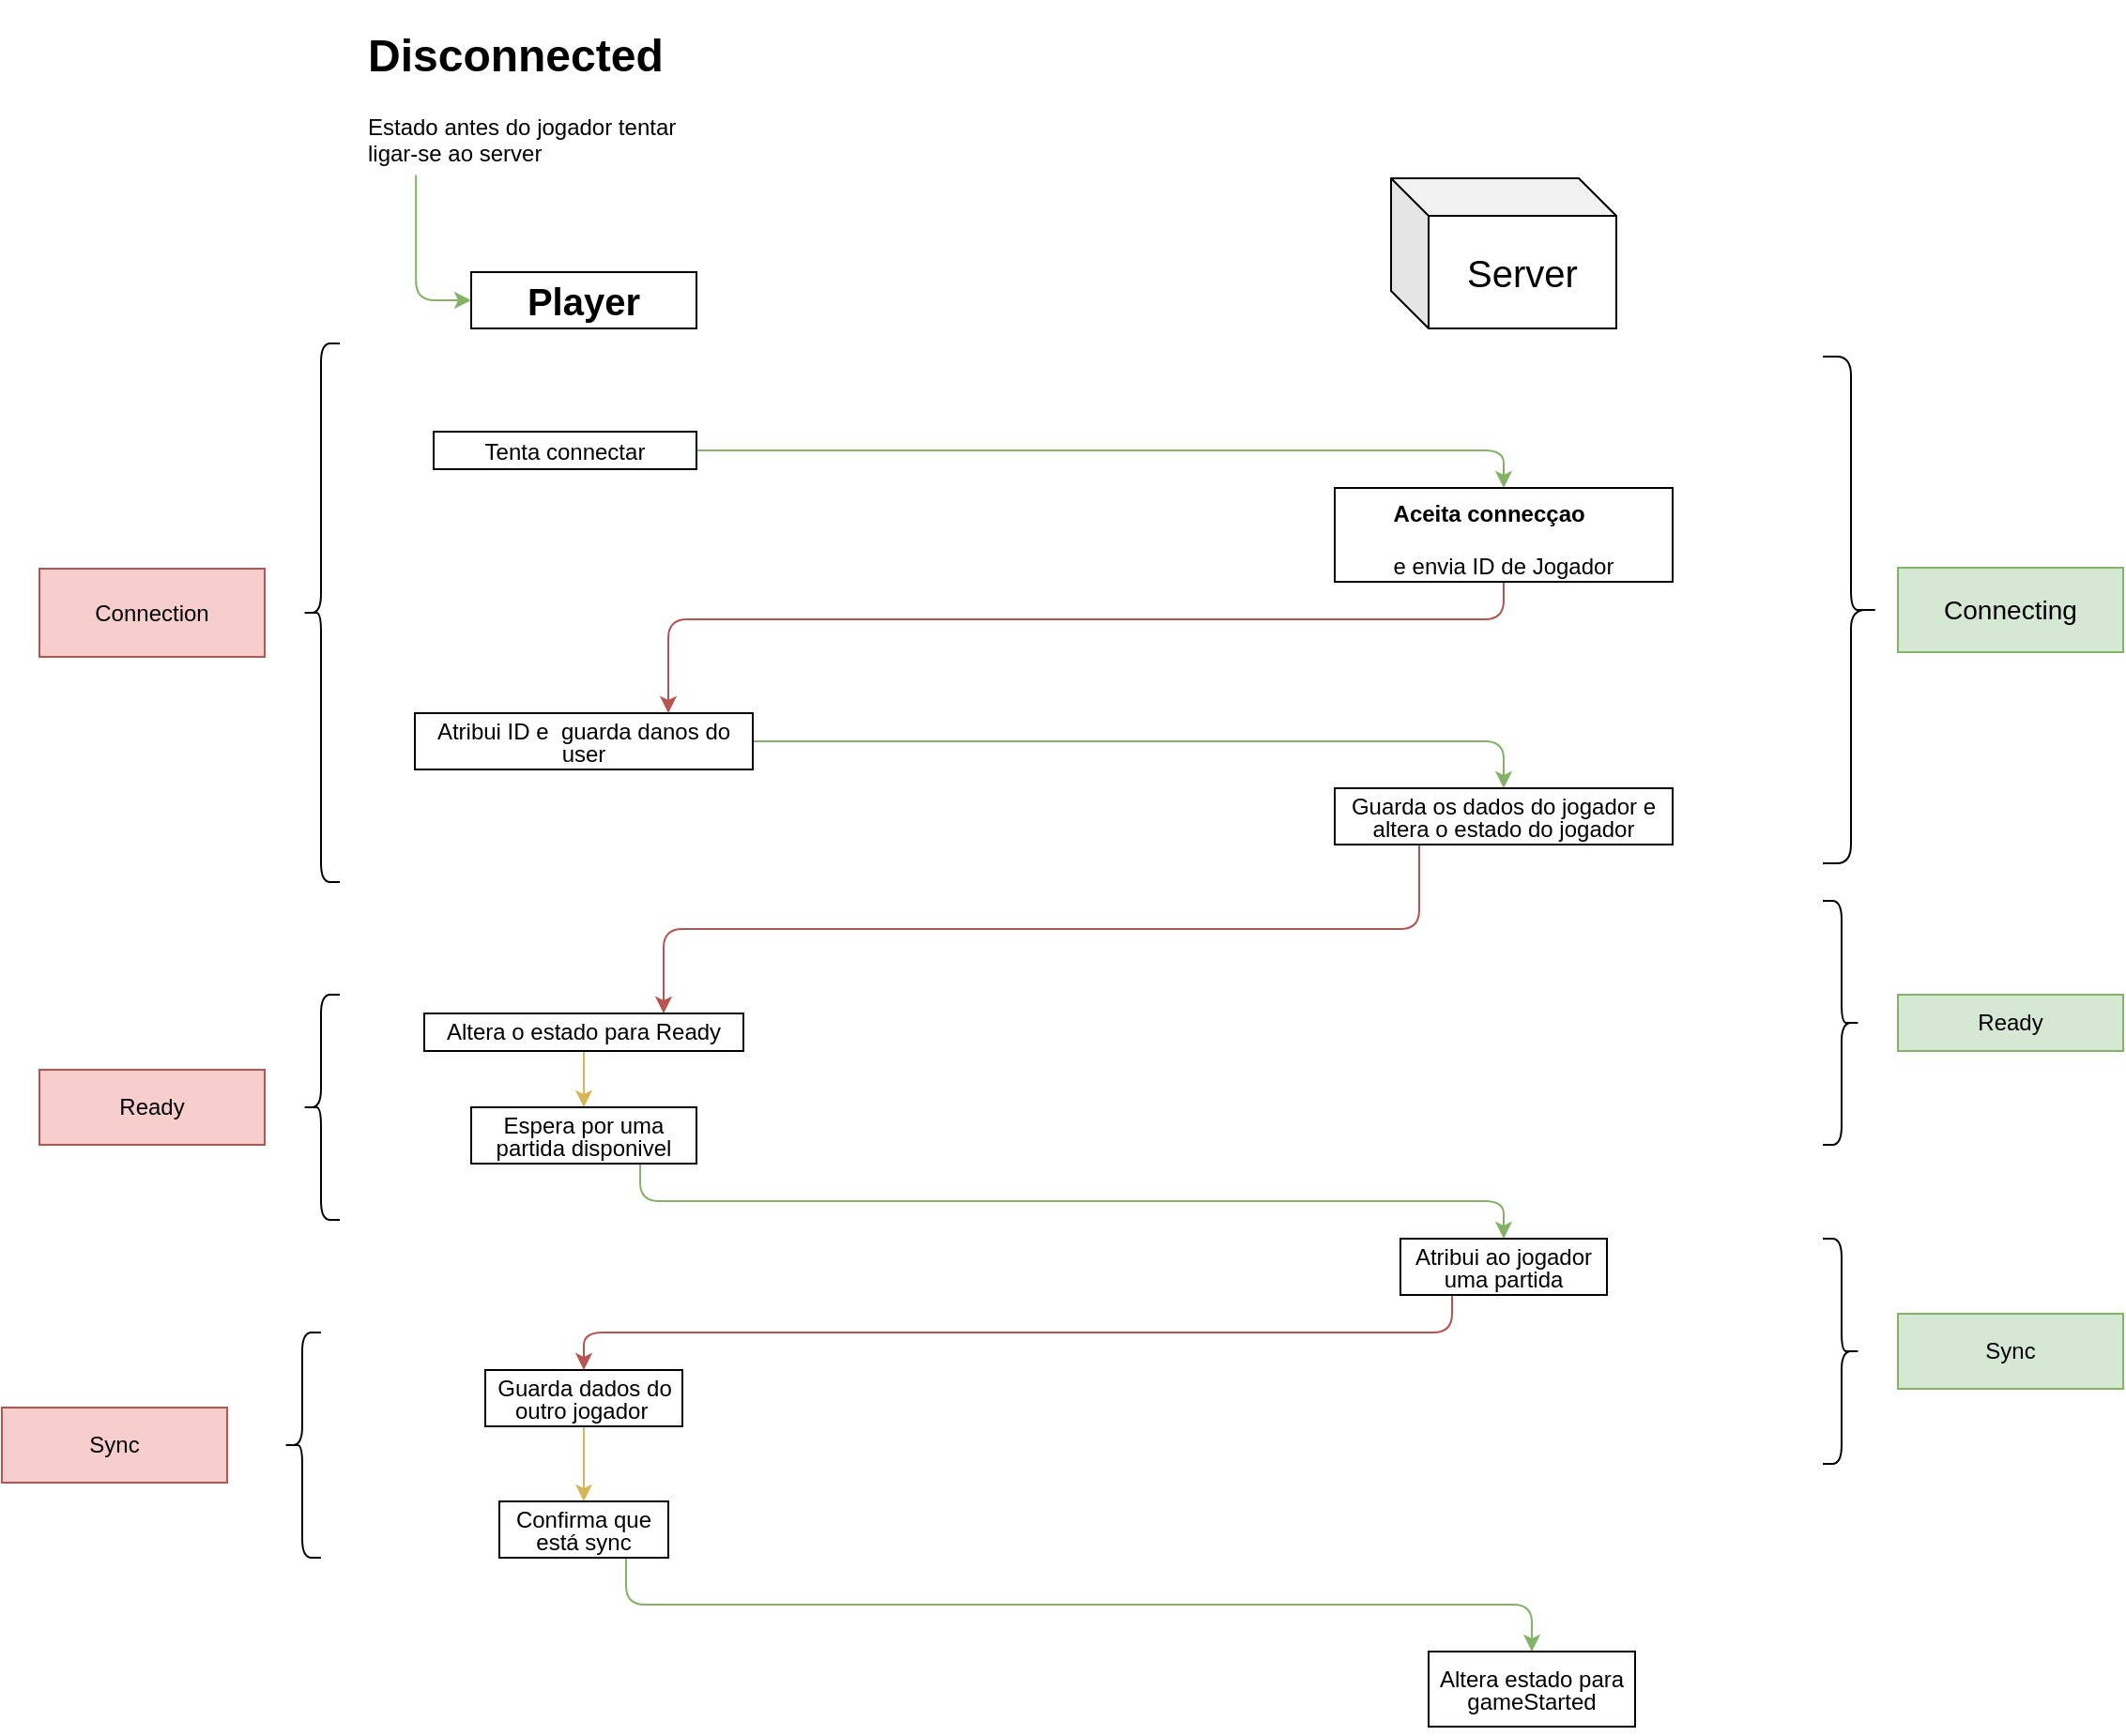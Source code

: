<mxfile version="12.2.2" type="device" pages="1"><diagram id="H4umRGml-9KS5dUQVpGU" name="Page-1"><mxGraphModel dx="1854" dy="823" grid="1" gridSize="10" guides="1" tooltips="1" connect="1" arrows="1" fold="1" page="1" pageScale="1" pageWidth="827" pageHeight="1169" background="none" math="0" shadow="0"><root><mxCell id="0"/><mxCell id="1" parent="0"/><mxCell id="4ZbarRC7wFCmAYLkcdCs-1" value="&lt;h1&gt;&lt;b&gt;&lt;font style=&quot;font-size: 20px&quot;&gt;Player&lt;/font&gt;&lt;/b&gt;&lt;/h1&gt;" style="rounded=0;whiteSpace=wrap;html=1;" parent="1" vertex="1"><mxGeometry x="80" y="175" width="120" height="30" as="geometry"/></mxCell><mxCell id="4ZbarRC7wFCmAYLkcdCs-3" style="edgeStyle=orthogonalEdgeStyle;rounded=1;orthogonalLoop=1;jettySize=auto;html=1;strokeWidth=1;fillColor=#d5e8d4;strokeColor=#82b366;entryX=0;entryY=0.5;entryDx=0;entryDy=0;exitX=0.161;exitY=1.041;exitDx=0;exitDy=0;exitPerimeter=0;" parent="1" source="4ZbarRC7wFCmAYLkcdCs-8" target="4ZbarRC7wFCmAYLkcdCs-1" edge="1"><mxGeometry relative="1" as="geometry"><mxPoint x="50" y="120" as="sourcePoint"/><mxPoint x="430" y="110" as="targetPoint"/></mxGeometry></mxCell><mxCell id="4ZbarRC7wFCmAYLkcdCs-6" value="&lt;p&gt;&lt;font style=&quot;font-size: 20px&quot;&gt;Server&lt;/font&gt;&lt;/p&gt;" style="shape=cube;whiteSpace=wrap;html=1;boundedLbl=1;backgroundOutline=1;darkOpacity=0.05;darkOpacity2=0.1;" parent="1" vertex="1"><mxGeometry x="570" y="125" width="120" height="80" as="geometry"/></mxCell><mxCell id="4ZbarRC7wFCmAYLkcdCs-8" value="&lt;h1&gt;Disconnected&lt;/h1&gt;&lt;p&gt;Estado antes do jogador tentar ligar-se ao server&lt;/p&gt;" style="text;html=1;strokeColor=none;fillColor=none;spacing=5;spacingTop=-20;whiteSpace=wrap;overflow=hidden;rounded=0;" parent="1" vertex="1"><mxGeometry x="20" y="40" width="190" height="80" as="geometry"/></mxCell><mxCell id="4ZbarRC7wFCmAYLkcdCs-11" style="edgeStyle=orthogonalEdgeStyle;rounded=1;orthogonalLoop=1;jettySize=auto;html=1;strokeWidth=1;entryX=0.5;entryY=0;entryDx=0;entryDy=0;fillColor=#d5e8d4;strokeColor=#82b366;" parent="1" source="4ZbarRC7wFCmAYLkcdCs-10" target="4ZbarRC7wFCmAYLkcdCs-12" edge="1"><mxGeometry relative="1" as="geometry"><mxPoint x="640" y="270" as="targetPoint"/></mxGeometry></mxCell><mxCell id="4ZbarRC7wFCmAYLkcdCs-10" value="&lt;h3&gt;&lt;font style=&quot;font-weight: normal ; font-size: 12px&quot;&gt;Tenta connectar&lt;/font&gt;&lt;/h3&gt;" style="text;html=1;strokeColor=#000000;fillColor=none;align=center;verticalAlign=middle;whiteSpace=wrap;rounded=0;fontFamily=Helvetica;fontColor=#000000;" parent="1" vertex="1"><mxGeometry x="60" y="260" width="140" height="20" as="geometry"/></mxCell><mxCell id="4ZbarRC7wFCmAYLkcdCs-15" style="edgeStyle=orthogonalEdgeStyle;rounded=1;orthogonalLoop=1;jettySize=auto;html=1;entryX=0.75;entryY=0;entryDx=0;entryDy=0;strokeWidth=1;fillColor=#f8cecc;strokeColor=#b85450;" parent="1" source="4ZbarRC7wFCmAYLkcdCs-12" target="4ZbarRC7wFCmAYLkcdCs-14" edge="1"><mxGeometry relative="1" as="geometry"><Array as="points"><mxPoint x="630" y="360"/><mxPoint x="185" y="360"/></Array></mxGeometry></mxCell><mxCell id="4ZbarRC7wFCmAYLkcdCs-12" value="&lt;p style=&quot;line-height: 60%&quot;&gt;&lt;/p&gt;&lt;h4 style=&quot;text-align: justify&quot;&gt;Aceita connecçao&lt;/h4&gt;&lt;div style=&quot;text-align: justify ; line-height: 90%&quot;&gt;e envia ID de Jogador&lt;/div&gt;&lt;p&gt;&lt;/p&gt;" style="text;html=1;strokeColor=#000000;fillColor=none;align=center;verticalAlign=middle;whiteSpace=wrap;rounded=0;" parent="1" vertex="1"><mxGeometry x="540" y="290" width="180" height="50" as="geometry"/></mxCell><mxCell id="4ZbarRC7wFCmAYLkcdCs-25" style="edgeStyle=orthogonalEdgeStyle;rounded=1;orthogonalLoop=1;jettySize=auto;html=1;entryX=0.5;entryY=0;entryDx=0;entryDy=0;strokeWidth=1;fontFamily=Helvetica;fontColor=#000000;fillColor=#d5e8d4;strokeColor=#82b366;" parent="1" source="4ZbarRC7wFCmAYLkcdCs-14" target="4ZbarRC7wFCmAYLkcdCs-24" edge="1"><mxGeometry relative="1" as="geometry"/></mxCell><mxCell id="4ZbarRC7wFCmAYLkcdCs-14" value="&lt;p style=&quot;line-height: 100%&quot;&gt;Atribui ID e&amp;nbsp; guarda danos do user&lt;/p&gt;" style="text;html=1;strokeColor=#000000;fillColor=none;align=center;verticalAlign=middle;whiteSpace=wrap;rounded=0;" parent="1" vertex="1"><mxGeometry x="50" y="410" width="180" height="30" as="geometry"/></mxCell><mxCell id="4ZbarRC7wFCmAYLkcdCs-31" style="edgeStyle=orthogonalEdgeStyle;rounded=1;orthogonalLoop=1;jettySize=auto;html=1;entryX=0.75;entryY=0;entryDx=0;entryDy=0;strokeWidth=1;fontFamily=Helvetica;fontColor=#000000;exitX=0.25;exitY=1;exitDx=0;exitDy=0;fillColor=#f8cecc;strokeColor=#b85450;" parent="1" source="4ZbarRC7wFCmAYLkcdCs-24" target="4ZbarRC7wFCmAYLkcdCs-30" edge="1"><mxGeometry relative="1" as="geometry"/></mxCell><mxCell id="4ZbarRC7wFCmAYLkcdCs-24" value="&lt;p style=&quot;line-height: 100%&quot;&gt;Guarda os dados do jogador e altera o estado do jogador&lt;/p&gt;" style="text;html=1;strokeColor=#000000;fillColor=none;align=center;verticalAlign=middle;whiteSpace=wrap;rounded=0;fontFamily=Helvetica;fontColor=#000000;" parent="1" vertex="1"><mxGeometry x="540" y="450" width="180" height="30" as="geometry"/></mxCell><mxCell id="4ZbarRC7wFCmAYLkcdCs-26" value="" style="shape=curlyBracket;whiteSpace=wrap;html=1;rounded=1;strokeColor=#000000;fontFamily=Helvetica;fontColor=#000000;direction=west;" parent="1" vertex="1"><mxGeometry x="800" y="220" width="30" height="270" as="geometry"/></mxCell><mxCell id="4ZbarRC7wFCmAYLkcdCs-27" value="&lt;h3&gt;&lt;span style=&quot;font-weight: normal&quot;&gt;Connecting&lt;/span&gt;&lt;/h3&gt;" style="rounded=0;whiteSpace=wrap;html=1;strokeColor=#82b366;fontFamily=Helvetica;fillColor=#d5e8d4;" parent="1" vertex="1"><mxGeometry x="840" y="332.5" width="120" height="45" as="geometry"/></mxCell><mxCell id="4ZbarRC7wFCmAYLkcdCs-28" value="" style="shape=curlyBracket;whiteSpace=wrap;html=1;rounded=1;strokeColor=#000000;fontFamily=Helvetica;fontColor=#000000;direction=west;" parent="1" vertex="1"><mxGeometry x="800" y="510" width="20" height="130" as="geometry"/></mxCell><mxCell id="4ZbarRC7wFCmAYLkcdCs-29" value="&lt;p&gt;Ready&lt;/p&gt;" style="rounded=0;whiteSpace=wrap;html=1;strokeColor=#82b366;fontFamily=Helvetica;fillColor=#d5e8d4;" parent="1" vertex="1"><mxGeometry x="840" y="560" width="120" height="30" as="geometry"/></mxCell><mxCell id="4ZbarRC7wFCmAYLkcdCs-37" style="edgeStyle=orthogonalEdgeStyle;rounded=1;orthogonalLoop=1;jettySize=auto;html=1;strokeWidth=1;fontFamily=Helvetica;fontColor=#000000;fillColor=#fff2cc;strokeColor=#d6b656;" parent="1" source="4ZbarRC7wFCmAYLkcdCs-30" target="4ZbarRC7wFCmAYLkcdCs-36" edge="1"><mxGeometry relative="1" as="geometry"/></mxCell><mxCell id="4ZbarRC7wFCmAYLkcdCs-30" value="Altera o estado para Ready" style="text;html=1;strokeColor=#000000;fillColor=none;align=center;verticalAlign=middle;whiteSpace=wrap;rounded=0;fontFamily=Helvetica;fontColor=#000000;" parent="1" vertex="1"><mxGeometry x="55" y="570" width="170" height="20" as="geometry"/></mxCell><mxCell id="4ZbarRC7wFCmAYLkcdCs-32" value="" style="shape=curlyBracket;whiteSpace=wrap;html=1;rounded=1;strokeColor=#000000;fontFamily=Helvetica;fontColor=#000000;" parent="1" vertex="1"><mxGeometry x="-10" y="560" width="20" height="120" as="geometry"/></mxCell><mxCell id="4ZbarRC7wFCmAYLkcdCs-33" value="Ready" style="rounded=0;whiteSpace=wrap;html=1;strokeColor=#b85450;fontFamily=Helvetica;fillColor=#f8cecc;" parent="1" vertex="1"><mxGeometry x="-150" y="600" width="120" height="40" as="geometry"/></mxCell><mxCell id="4ZbarRC7wFCmAYLkcdCs-34" value="" style="shape=curlyBracket;whiteSpace=wrap;html=1;rounded=1;strokeColor=#000000;fontFamily=Helvetica;fontColor=#000000;" parent="1" vertex="1"><mxGeometry x="-10" y="213" width="20" height="287" as="geometry"/></mxCell><mxCell id="4ZbarRC7wFCmAYLkcdCs-35" value="Connection" style="rounded=0;whiteSpace=wrap;html=1;strokeColor=#b85450;fontFamily=Helvetica;fillColor=#f8cecc;" parent="1" vertex="1"><mxGeometry x="-150" y="333" width="120" height="47" as="geometry"/></mxCell><mxCell id="4ZbarRC7wFCmAYLkcdCs-39" style="edgeStyle=orthogonalEdgeStyle;rounded=1;orthogonalLoop=1;jettySize=auto;html=1;strokeWidth=1;fontFamily=Helvetica;fontColor=#000000;exitX=0.75;exitY=1;exitDx=0;exitDy=0;fillColor=#d5e8d4;strokeColor=#82b366;" parent="1" source="4ZbarRC7wFCmAYLkcdCs-36" target="4ZbarRC7wFCmAYLkcdCs-38" edge="1"><mxGeometry relative="1" as="geometry"/></mxCell><mxCell id="4ZbarRC7wFCmAYLkcdCs-36" value="&lt;p style=&quot;line-height: 100%&quot;&gt;Espera por uma partida disponivel&lt;/p&gt;" style="text;html=1;strokeColor=#000000;fillColor=none;align=center;verticalAlign=middle;whiteSpace=wrap;rounded=0;fontFamily=Helvetica;fontColor=#000000;" parent="1" vertex="1"><mxGeometry x="80" y="620" width="120" height="30" as="geometry"/></mxCell><mxCell id="4ZbarRC7wFCmAYLkcdCs-43" style="edgeStyle=orthogonalEdgeStyle;rounded=1;orthogonalLoop=1;jettySize=auto;html=1;strokeWidth=1;fontFamily=Helvetica;fontColor=#000000;exitX=0.25;exitY=1;exitDx=0;exitDy=0;fillColor=#f8cecc;strokeColor=#b85450;" parent="1" source="4ZbarRC7wFCmAYLkcdCs-38" target="4ZbarRC7wFCmAYLkcdCs-42" edge="1"><mxGeometry relative="1" as="geometry"/></mxCell><mxCell id="4ZbarRC7wFCmAYLkcdCs-38" value="&lt;p style=&quot;line-height: 100%&quot;&gt;Atribui ao jogador uma partida&lt;/p&gt;" style="text;html=1;strokeColor=#000000;fillColor=none;align=center;verticalAlign=middle;whiteSpace=wrap;rounded=0;fontFamily=Helvetica;fontColor=#000000;" parent="1" vertex="1"><mxGeometry x="575" y="690" width="110" height="30" as="geometry"/></mxCell><mxCell id="4ZbarRC7wFCmAYLkcdCs-40" value="" style="shape=curlyBracket;whiteSpace=wrap;html=1;rounded=1;strokeColor=#000000;fontFamily=Helvetica;fontColor=#000000;direction=west;" parent="1" vertex="1"><mxGeometry x="800" y="690" width="20" height="120" as="geometry"/></mxCell><mxCell id="4ZbarRC7wFCmAYLkcdCs-41" value="Sync" style="rounded=0;whiteSpace=wrap;html=1;strokeColor=#82b366;fontFamily=Helvetica;fillColor=#d5e8d4;" parent="1" vertex="1"><mxGeometry x="840" y="730" width="120" height="40" as="geometry"/></mxCell><mxCell id="4ZbarRC7wFCmAYLkcdCs-50" style="edgeStyle=orthogonalEdgeStyle;rounded=1;orthogonalLoop=1;jettySize=auto;html=1;entryX=0.5;entryY=0;entryDx=0;entryDy=0;strokeWidth=1;fontFamily=Helvetica;fontColor=#000000;fillColor=#fff2cc;strokeColor=#d6b656;" parent="1" source="4ZbarRC7wFCmAYLkcdCs-42" target="4ZbarRC7wFCmAYLkcdCs-47" edge="1"><mxGeometry relative="1" as="geometry"/></mxCell><mxCell id="4ZbarRC7wFCmAYLkcdCs-42" value="&lt;p style=&quot;line-height: 100%&quot;&gt;Guarda dados do outro jogador&amp;nbsp;&lt;/p&gt;" style="text;html=1;strokeColor=#000000;fillColor=none;align=center;verticalAlign=middle;whiteSpace=wrap;rounded=0;fontFamily=Helvetica;fontColor=#000000;" parent="1" vertex="1"><mxGeometry x="87.5" y="760" width="105" height="30" as="geometry"/></mxCell><mxCell id="4ZbarRC7wFCmAYLkcdCs-44" value="" style="shape=curlyBracket;whiteSpace=wrap;html=1;rounded=1;strokeColor=#000000;fontFamily=Helvetica;fontColor=#000000;" parent="1" vertex="1"><mxGeometry x="-20" y="740" width="20" height="120" as="geometry"/></mxCell><mxCell id="4ZbarRC7wFCmAYLkcdCs-45" value="Sync" style="rounded=0;whiteSpace=wrap;html=1;strokeColor=#b85450;fontFamily=Helvetica;fillColor=#f8cecc;" parent="1" vertex="1"><mxGeometry x="-170" y="780" width="120" height="40" as="geometry"/></mxCell><mxCell id="4ZbarRC7wFCmAYLkcdCs-52" style="edgeStyle=orthogonalEdgeStyle;rounded=1;orthogonalLoop=1;jettySize=auto;html=1;strokeWidth=1;fontFamily=Helvetica;fontColor=#000000;exitX=0.75;exitY=1;exitDx=0;exitDy=0;fillColor=#d5e8d4;strokeColor=#82b366;" parent="1" source="4ZbarRC7wFCmAYLkcdCs-47" target="4ZbarRC7wFCmAYLkcdCs-51" edge="1"><mxGeometry relative="1" as="geometry"/></mxCell><mxCell id="4ZbarRC7wFCmAYLkcdCs-47" value="&lt;p style=&quot;line-height: 100%&quot;&gt;Confirma que está sync&lt;/p&gt;" style="text;html=1;strokeColor=#000000;fillColor=none;align=center;verticalAlign=middle;whiteSpace=wrap;rounded=0;fontFamily=Helvetica;fontColor=#000000;" parent="1" vertex="1"><mxGeometry x="95" y="830" width="90" height="30" as="geometry"/></mxCell><mxCell id="4ZbarRC7wFCmAYLkcdCs-51" value="&lt;p style=&quot;line-height: 100%&quot;&gt;Altera estado para gameStarted&lt;/p&gt;" style="text;html=1;strokeColor=#000000;fillColor=none;align=center;verticalAlign=middle;whiteSpace=wrap;rounded=0;fontFamily=Helvetica;fontColor=#000000;" parent="1" vertex="1"><mxGeometry x="590" y="910" width="110" height="40" as="geometry"/></mxCell></root></mxGraphModel></diagram></mxfile>